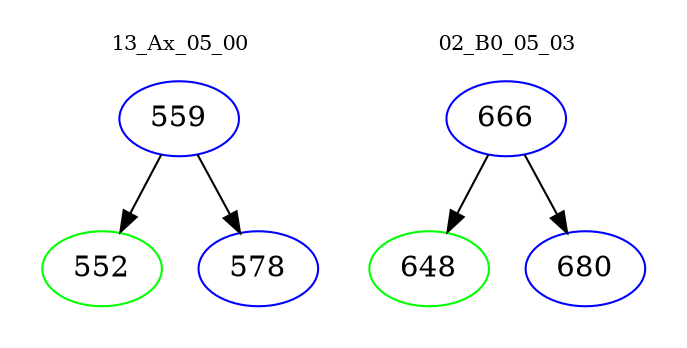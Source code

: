 digraph{
subgraph cluster_0 {
color = white
label = "13_Ax_05_00";
fontsize=10;
T0_559 [label="559", color="blue"]
T0_559 -> T0_552 [color="black"]
T0_552 [label="552", color="green"]
T0_559 -> T0_578 [color="black"]
T0_578 [label="578", color="blue"]
}
subgraph cluster_1 {
color = white
label = "02_B0_05_03";
fontsize=10;
T1_666 [label="666", color="blue"]
T1_666 -> T1_648 [color="black"]
T1_648 [label="648", color="green"]
T1_666 -> T1_680 [color="black"]
T1_680 [label="680", color="blue"]
}
}
